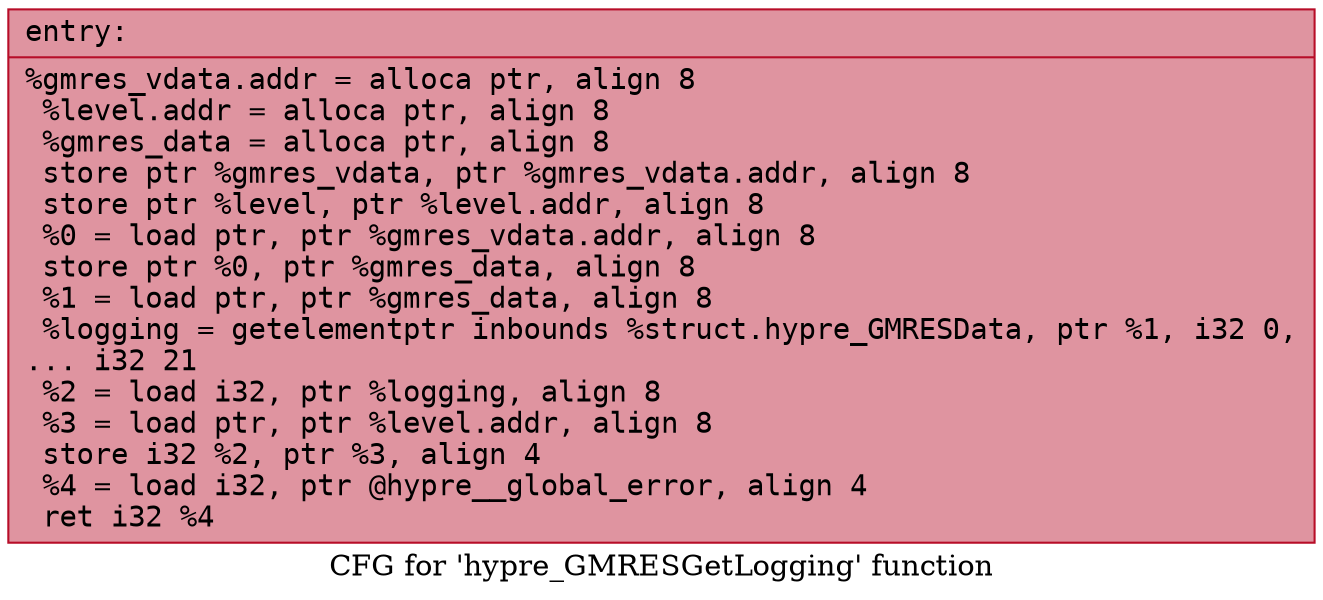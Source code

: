 digraph "CFG for 'hypre_GMRESGetLogging' function" {
	label="CFG for 'hypre_GMRESGetLogging' function";

	Node0x56458ac29a20 [shape=record,color="#b70d28ff", style=filled, fillcolor="#b70d2870" fontname="Courier",label="{entry:\l|  %gmres_vdata.addr = alloca ptr, align 8\l  %level.addr = alloca ptr, align 8\l  %gmres_data = alloca ptr, align 8\l  store ptr %gmres_vdata, ptr %gmres_vdata.addr, align 8\l  store ptr %level, ptr %level.addr, align 8\l  %0 = load ptr, ptr %gmres_vdata.addr, align 8\l  store ptr %0, ptr %gmres_data, align 8\l  %1 = load ptr, ptr %gmres_data, align 8\l  %logging = getelementptr inbounds %struct.hypre_GMRESData, ptr %1, i32 0,\l... i32 21\l  %2 = load i32, ptr %logging, align 8\l  %3 = load ptr, ptr %level.addr, align 8\l  store i32 %2, ptr %3, align 4\l  %4 = load i32, ptr @hypre__global_error, align 4\l  ret i32 %4\l}"];
}

